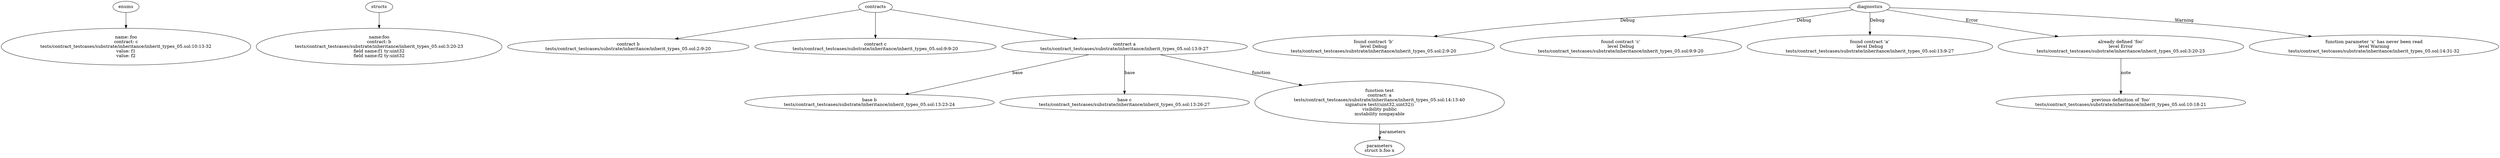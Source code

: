 strict digraph "tests/contract_testcases/substrate/inheritance/inherit_types_05.sol" {
	foo [label="name: foo\ncontract: c\ntests/contract_testcases/substrate/inheritance/inherit_types_05.sol:10:13-32\nvalue: f1\nvalue: f2"]
	foo_3 [label="name:foo\ncontract: b\ntests/contract_testcases/substrate/inheritance/inherit_types_05.sol:3:20-23\nfield name:f1 ty:uint32\nfield name:f2 ty:uint32"]
	contract [label="contract b\ntests/contract_testcases/substrate/inheritance/inherit_types_05.sol:2:9-20"]
	contract_6 [label="contract c\ntests/contract_testcases/substrate/inheritance/inherit_types_05.sol:9:9-20"]
	contract_7 [label="contract a\ntests/contract_testcases/substrate/inheritance/inherit_types_05.sol:13:9-27"]
	base [label="base b\ntests/contract_testcases/substrate/inheritance/inherit_types_05.sol:13:23-24"]
	base_9 [label="base c\ntests/contract_testcases/substrate/inheritance/inherit_types_05.sol:13:26-27"]
	test [label="function test\ncontract: a\ntests/contract_testcases/substrate/inheritance/inherit_types_05.sol:14:13-40\nsignature test((uint32,uint32))\nvisibility public\nmutability nonpayable"]
	parameters [label="parameters\nstruct b.foo x"]
	diagnostic [label="found contract ‘b’\nlevel Debug\ntests/contract_testcases/substrate/inheritance/inherit_types_05.sol:2:9-20"]
	diagnostic_14 [label="found contract ‘c’\nlevel Debug\ntests/contract_testcases/substrate/inheritance/inherit_types_05.sol:9:9-20"]
	diagnostic_15 [label="found contract ‘a’\nlevel Debug\ntests/contract_testcases/substrate/inheritance/inherit_types_05.sol:13:9-27"]
	diagnostic_16 [label="already defined ‘foo’\nlevel Error\ntests/contract_testcases/substrate/inheritance/inherit_types_05.sol:3:20-23"]
	note [label="previous definition of ‘foo’\ntests/contract_testcases/substrate/inheritance/inherit_types_05.sol:10:18-21"]
	diagnostic_18 [label="function parameter ‘x‘ has never been read\nlevel Warning\ntests/contract_testcases/substrate/inheritance/inherit_types_05.sol:14:31-32"]
	enums -> foo
	structs -> foo_3
	contracts -> contract
	contracts -> contract_6
	contracts -> contract_7
	contract_7 -> base [label="base"]
	contract_7 -> base_9 [label="base"]
	contract_7 -> test [label="function"]
	test -> parameters [label="parameters"]
	diagnostics -> diagnostic [label="Debug"]
	diagnostics -> diagnostic_14 [label="Debug"]
	diagnostics -> diagnostic_15 [label="Debug"]
	diagnostics -> diagnostic_16 [label="Error"]
	diagnostic_16 -> note [label="note"]
	diagnostics -> diagnostic_18 [label="Warning"]
}
